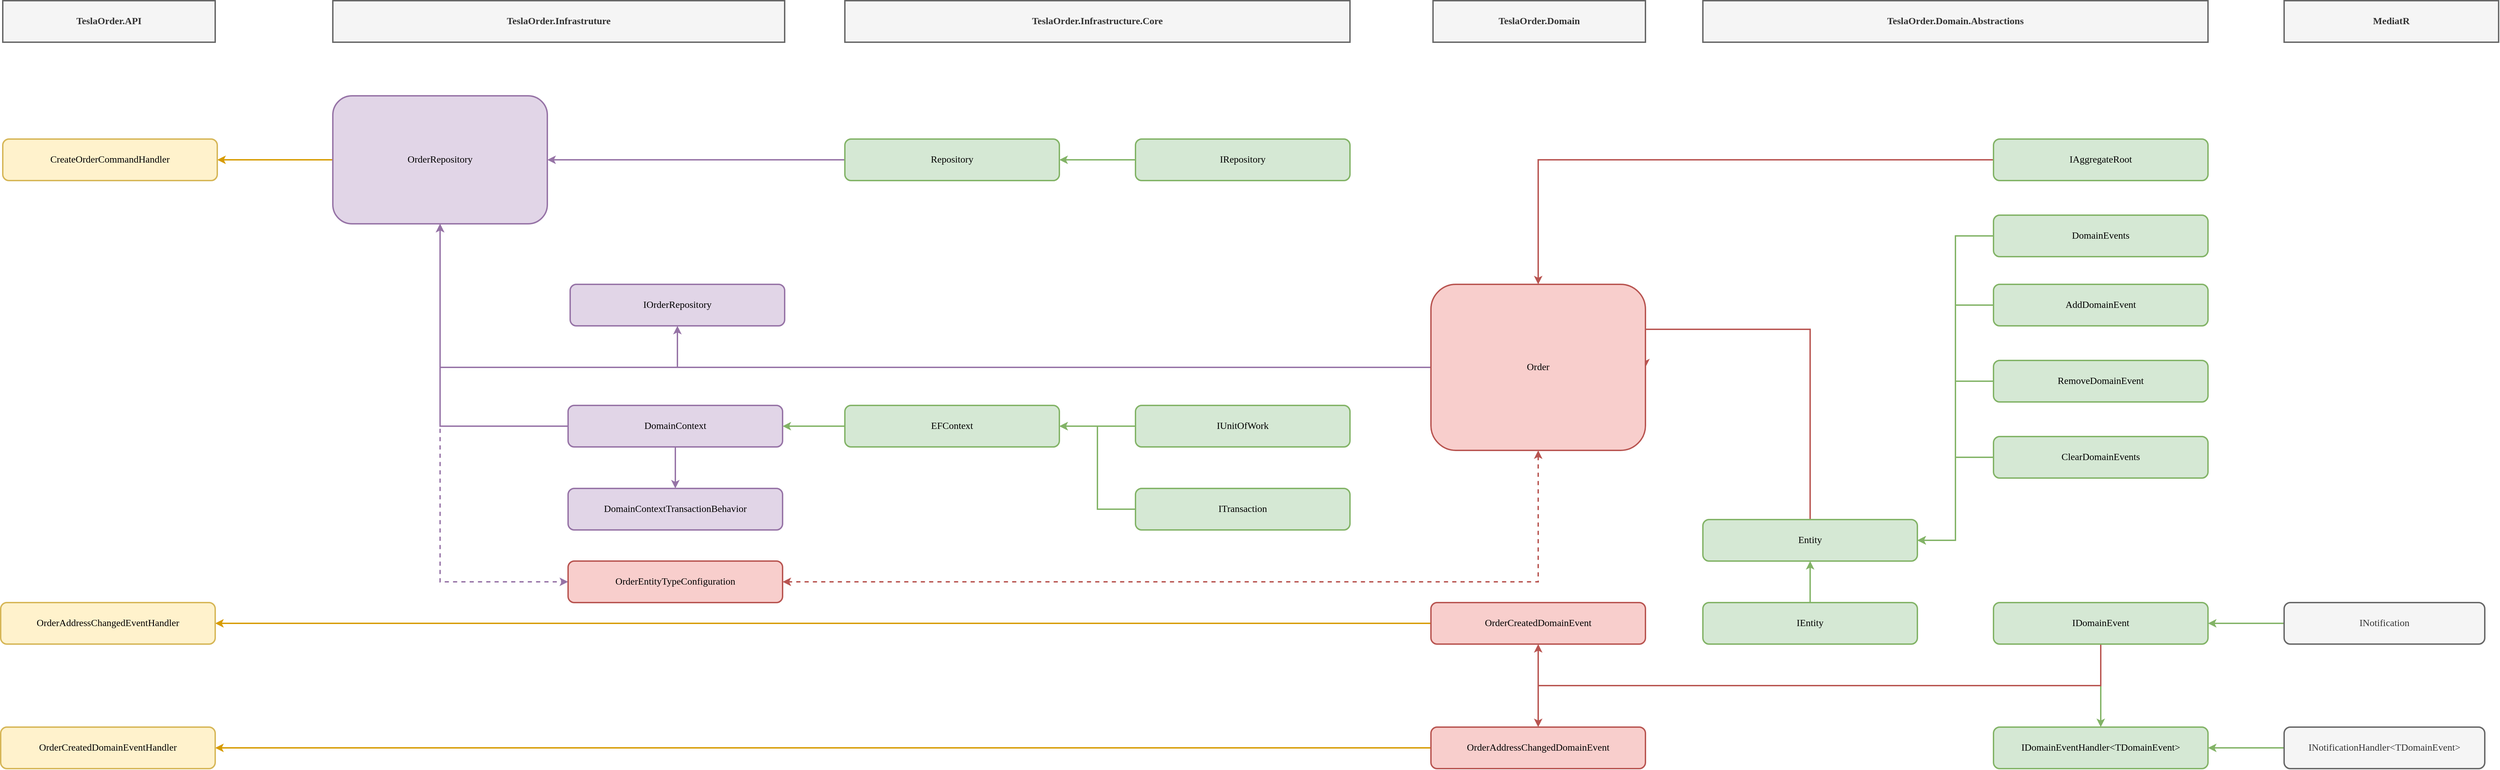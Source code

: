 <mxfile version="13.6.2" type="device"><diagram id="S7wt593ev0YBE1UQPrVN" name="第 1 页"><mxGraphModel dx="7183" dy="3387" grid="1" gridSize="10" guides="1" tooltips="1" connect="1" arrows="1" fold="1" page="1" pageScale="1" pageWidth="827" pageHeight="1169" math="0" shadow="0"><root><mxCell id="0"/><mxCell id="1" parent="0"/><mxCell id="G_D_6Yf05UdzXN2At01n-5" style="edgeStyle=orthogonalEdgeStyle;rounded=0;orthogonalLoop=1;jettySize=auto;html=1;entryX=0.5;entryY=0;entryDx=0;entryDy=0;strokeWidth=2;fontFamily=Comic Sans MS;fontSize=14;fillColor=#d5e8d4;strokeColor=#82b366;" parent="1" source="G_D_6Yf05UdzXN2At01n-1" target="G_D_6Yf05UdzXN2At01n-4" edge="1"><mxGeometry relative="1" as="geometry"/></mxCell><mxCell id="G_D_6Yf05UdzXN2At01n-24" style="edgeStyle=orthogonalEdgeStyle;rounded=0;orthogonalLoop=1;jettySize=auto;html=1;entryX=0.5;entryY=1;entryDx=0;entryDy=0;strokeWidth=2;fontFamily=Comic Sans MS;fontSize=14;fillColor=#f8cecc;strokeColor=#b85450;" parent="1" source="G_D_6Yf05UdzXN2At01n-1" target="G_D_6Yf05UdzXN2At01n-23" edge="1"><mxGeometry relative="1" as="geometry"><Array as="points"><mxPoint x="-255" y="-160"/><mxPoint x="-1068" y="-160"/></Array></mxGeometry></mxCell><mxCell id="G_D_6Yf05UdzXN2At01n-27" style="edgeStyle=orthogonalEdgeStyle;rounded=0;orthogonalLoop=1;jettySize=auto;html=1;entryX=0.5;entryY=0;entryDx=0;entryDy=0;strokeWidth=2;fontFamily=Comic Sans MS;fontSize=14;fillColor=#f8cecc;strokeColor=#b85450;" parent="1" source="G_D_6Yf05UdzXN2At01n-1" target="G_D_6Yf05UdzXN2At01n-26" edge="1"><mxGeometry relative="1" as="geometry"><Array as="points"><mxPoint x="-255" y="-160"/><mxPoint x="-1068" y="-160"/></Array></mxGeometry></mxCell><mxCell id="G_D_6Yf05UdzXN2At01n-1" value="IDomainEvent" style="rounded=1;whiteSpace=wrap;html=1;strokeWidth=2;fontFamily=Comic Sans MS;fontSize=14;fillColor=#d5e8d4;strokeColor=#82b366;" parent="1" vertex="1"><mxGeometry x="-410" y="-280" width="310" height="60" as="geometry"/></mxCell><mxCell id="G_D_6Yf05UdzXN2At01n-3" style="edgeStyle=orthogonalEdgeStyle;rounded=0;orthogonalLoop=1;jettySize=auto;html=1;entryX=1;entryY=0.5;entryDx=0;entryDy=0;strokeWidth=2;fontFamily=Comic Sans MS;fontSize=14;fillColor=#d5e8d4;strokeColor=#82b366;" parent="1" source="G_D_6Yf05UdzXN2At01n-2" target="G_D_6Yf05UdzXN2At01n-1" edge="1"><mxGeometry relative="1" as="geometry"/></mxCell><mxCell id="G_D_6Yf05UdzXN2At01n-2" value="INotification" style="rounded=1;whiteSpace=wrap;html=1;strokeWidth=2;fontFamily=Comic Sans MS;fontSize=14;fillColor=#f5f5f5;strokeColor=#666666;fontColor=#333333;" parent="1" vertex="1"><mxGeometry x="10" y="-280" width="290" height="60" as="geometry"/></mxCell><mxCell id="G_D_6Yf05UdzXN2At01n-4" value="IDomainEventHandler&amp;lt;TDomainEvent&amp;gt;" style="rounded=1;whiteSpace=wrap;html=1;strokeWidth=2;fontFamily=Comic Sans MS;fontSize=14;fillColor=#d5e8d4;strokeColor=#82b366;" parent="1" vertex="1"><mxGeometry x="-410" y="-100" width="310" height="60" as="geometry"/></mxCell><mxCell id="G_D_6Yf05UdzXN2At01n-7" style="edgeStyle=orthogonalEdgeStyle;rounded=0;orthogonalLoop=1;jettySize=auto;html=1;entryX=1;entryY=0.5;entryDx=0;entryDy=0;strokeWidth=2;fontFamily=Comic Sans MS;fontSize=14;fillColor=#d5e8d4;strokeColor=#82b366;" parent="1" source="G_D_6Yf05UdzXN2At01n-6" target="G_D_6Yf05UdzXN2At01n-4" edge="1"><mxGeometry relative="1" as="geometry"/></mxCell><mxCell id="G_D_6Yf05UdzXN2At01n-6" value="INotificationHandler&amp;lt;TDomainEvent&amp;gt;" style="rounded=1;whiteSpace=wrap;html=1;strokeWidth=2;fontFamily=Comic Sans MS;fontSize=14;fillColor=#f5f5f5;strokeColor=#666666;fontColor=#333333;" parent="1" vertex="1"><mxGeometry x="10" y="-100" width="290" height="60" as="geometry"/></mxCell><mxCell id="G_D_6Yf05UdzXN2At01n-10" value="" style="edgeStyle=orthogonalEdgeStyle;rounded=0;orthogonalLoop=1;jettySize=auto;html=1;strokeWidth=2;fontFamily=Comic Sans MS;fontSize=14;fillColor=#d5e8d4;strokeColor=#82b366;" parent="1" source="G_D_6Yf05UdzXN2At01n-8" target="G_D_6Yf05UdzXN2At01n-9" edge="1"><mxGeometry relative="1" as="geometry"/></mxCell><mxCell id="G_D_6Yf05UdzXN2At01n-8" value="IEntity" style="rounded=1;whiteSpace=wrap;html=1;strokeWidth=2;fontFamily=Comic Sans MS;fontSize=14;fillColor=#d5e8d4;strokeColor=#82b366;" parent="1" vertex="1"><mxGeometry x="-830" y="-280" width="310" height="60" as="geometry"/></mxCell><mxCell id="G_D_6Yf05UdzXN2At01n-34" style="edgeStyle=orthogonalEdgeStyle;rounded=0;orthogonalLoop=1;jettySize=auto;html=1;entryX=1;entryY=0.5;entryDx=0;entryDy=0;strokeWidth=2;fontFamily=Comic Sans MS;fontSize=14;fillColor=#f8cecc;strokeColor=#b85450;" parent="1" source="G_D_6Yf05UdzXN2At01n-9" target="G_D_6Yf05UdzXN2At01n-22" edge="1"><mxGeometry relative="1" as="geometry"><Array as="points"><mxPoint x="-675" y="-675"/></Array></mxGeometry></mxCell><mxCell id="G_D_6Yf05UdzXN2At01n-9" value="Entity" style="rounded=1;whiteSpace=wrap;html=1;strokeWidth=2;fontFamily=Comic Sans MS;fontSize=14;fillColor=#d5e8d4;strokeColor=#82b366;" parent="1" vertex="1"><mxGeometry x="-830" y="-400" width="310" height="60" as="geometry"/></mxCell><mxCell id="G_D_6Yf05UdzXN2At01n-17" style="edgeStyle=orthogonalEdgeStyle;rounded=0;orthogonalLoop=1;jettySize=auto;html=1;entryX=1;entryY=0.5;entryDx=0;entryDy=0;strokeWidth=2;fontFamily=Comic Sans MS;fontSize=14;fillColor=#d5e8d4;strokeColor=#82b366;" parent="1" source="G_D_6Yf05UdzXN2At01n-11" target="G_D_6Yf05UdzXN2At01n-9" edge="1"><mxGeometry relative="1" as="geometry"/></mxCell><mxCell id="G_D_6Yf05UdzXN2At01n-11" value="DomainEvents" style="rounded=1;whiteSpace=wrap;html=1;strokeWidth=2;fontFamily=Comic Sans MS;fontSize=14;fillColor=#d5e8d4;strokeColor=#82b366;" parent="1" vertex="1"><mxGeometry x="-410" y="-840" width="310" height="60" as="geometry"/></mxCell><mxCell id="G_D_6Yf05UdzXN2At01n-18" style="edgeStyle=orthogonalEdgeStyle;rounded=0;orthogonalLoop=1;jettySize=auto;html=1;entryX=1;entryY=0.5;entryDx=0;entryDy=0;strokeWidth=2;fontFamily=Comic Sans MS;fontSize=14;fillColor=#d5e8d4;strokeColor=#82b366;" parent="1" source="G_D_6Yf05UdzXN2At01n-12" target="G_D_6Yf05UdzXN2At01n-9" edge="1"><mxGeometry relative="1" as="geometry"/></mxCell><mxCell id="G_D_6Yf05UdzXN2At01n-12" value="AddDomainEvent" style="rounded=1;whiteSpace=wrap;html=1;strokeWidth=2;fontFamily=Comic Sans MS;fontSize=14;fillColor=#d5e8d4;strokeColor=#82b366;" parent="1" vertex="1"><mxGeometry x="-410" y="-740" width="310" height="60" as="geometry"/></mxCell><mxCell id="G_D_6Yf05UdzXN2At01n-19" style="edgeStyle=orthogonalEdgeStyle;rounded=0;orthogonalLoop=1;jettySize=auto;html=1;entryX=1;entryY=0.5;entryDx=0;entryDy=0;strokeWidth=2;fontFamily=Comic Sans MS;fontSize=14;fillColor=#d5e8d4;strokeColor=#82b366;" parent="1" source="G_D_6Yf05UdzXN2At01n-13" target="G_D_6Yf05UdzXN2At01n-9" edge="1"><mxGeometry relative="1" as="geometry"/></mxCell><mxCell id="G_D_6Yf05UdzXN2At01n-13" value="RemoveDomainEvent" style="rounded=1;whiteSpace=wrap;html=1;strokeWidth=2;fontFamily=Comic Sans MS;fontSize=14;fillColor=#d5e8d4;strokeColor=#82b366;" parent="1" vertex="1"><mxGeometry x="-410" y="-630" width="310" height="60" as="geometry"/></mxCell><mxCell id="G_D_6Yf05UdzXN2At01n-20" style="edgeStyle=orthogonalEdgeStyle;rounded=0;orthogonalLoop=1;jettySize=auto;html=1;entryX=1;entryY=0.5;entryDx=0;entryDy=0;strokeWidth=2;fontFamily=Comic Sans MS;fontSize=14;fillColor=#d5e8d4;strokeColor=#82b366;" parent="1" source="G_D_6Yf05UdzXN2At01n-14" target="G_D_6Yf05UdzXN2At01n-9" edge="1"><mxGeometry relative="1" as="geometry"/></mxCell><mxCell id="G_D_6Yf05UdzXN2At01n-14" value="ClearDomainEvents" style="rounded=1;whiteSpace=wrap;html=1;strokeWidth=2;fontFamily=Comic Sans MS;fontSize=14;fillColor=#d5e8d4;strokeColor=#82b366;" parent="1" vertex="1"><mxGeometry x="-410" y="-520" width="310" height="60" as="geometry"/></mxCell><mxCell id="G_D_6Yf05UdzXN2At01n-62" style="edgeStyle=orthogonalEdgeStyle;rounded=0;orthogonalLoop=1;jettySize=auto;html=1;entryX=0.5;entryY=1;entryDx=0;entryDy=0;exitX=0;exitY=0.5;exitDx=0;exitDy=0;strokeWidth=2;fontFamily=Comic Sans MS;fontSize=14;fillColor=#e1d5e7;strokeColor=#9673a6;" parent="1" source="G_D_6Yf05UdzXN2At01n-22" target="G_D_6Yf05UdzXN2At01n-54" edge="1"><mxGeometry relative="1" as="geometry"><Array as="points"><mxPoint x="-2655" y="-620"/></Array></mxGeometry></mxCell><mxCell id="G_D_6Yf05UdzXN2At01n-73" style="edgeStyle=orthogonalEdgeStyle;rounded=0;orthogonalLoop=1;jettySize=auto;html=1;entryX=0.5;entryY=1;entryDx=0;entryDy=0;strokeWidth=2;fontFamily=Comic Sans MS;fontSize=14;fillColor=#e1d5e7;strokeColor=#9673a6;" parent="1" source="G_D_6Yf05UdzXN2At01n-22" target="G_D_6Yf05UdzXN2At01n-53" edge="1"><mxGeometry relative="1" as="geometry"/></mxCell><mxCell id="G_D_6Yf05UdzXN2At01n-75" style="edgeStyle=orthogonalEdgeStyle;rounded=0;orthogonalLoop=1;jettySize=auto;html=1;entryX=1;entryY=0.5;entryDx=0;entryDy=0;strokeWidth=2;fontFamily=Comic Sans MS;fontSize=14;dashed=1;fillColor=#f8cecc;strokeColor=#b85450;startArrow=classic;startFill=1;" parent="1" source="G_D_6Yf05UdzXN2At01n-22" target="G_D_6Yf05UdzXN2At01n-74" edge="1"><mxGeometry relative="1" as="geometry"><Array as="points"><mxPoint x="-1068" y="-310"/></Array></mxGeometry></mxCell><mxCell id="G_D_6Yf05UdzXN2At01n-22" value="Order" style="rounded=1;whiteSpace=wrap;html=1;strokeWidth=2;fontFamily=Comic Sans MS;fontSize=14;fillColor=#f8cecc;strokeColor=#b85450;" parent="1" vertex="1"><mxGeometry x="-1223" y="-740" width="310" height="240" as="geometry"/></mxCell><mxCell id="G_D_6Yf05UdzXN2At01n-31" value="" style="edgeStyle=orthogonalEdgeStyle;rounded=0;orthogonalLoop=1;jettySize=auto;html=1;strokeWidth=2;fontFamily=Comic Sans MS;fontSize=14;fillColor=#ffe6cc;strokeColor=#d79b00;" parent="1" source="G_D_6Yf05UdzXN2At01n-23" target="G_D_6Yf05UdzXN2At01n-30" edge="1"><mxGeometry relative="1" as="geometry"/></mxCell><mxCell id="G_D_6Yf05UdzXN2At01n-23" value="OrderCreatedDomainEvent" style="rounded=1;whiteSpace=wrap;html=1;strokeWidth=2;fontFamily=Comic Sans MS;fontSize=14;fillColor=#f8cecc;strokeColor=#b85450;" parent="1" vertex="1"><mxGeometry x="-1223" y="-280" width="310" height="60" as="geometry"/></mxCell><mxCell id="G_D_6Yf05UdzXN2At01n-29" value="" style="edgeStyle=orthogonalEdgeStyle;rounded=0;orthogonalLoop=1;jettySize=auto;html=1;strokeWidth=2;fontFamily=Comic Sans MS;fontSize=14;fillColor=#ffe6cc;strokeColor=#d79b00;" parent="1" source="G_D_6Yf05UdzXN2At01n-26" target="G_D_6Yf05UdzXN2At01n-28" edge="1"><mxGeometry relative="1" as="geometry"/></mxCell><mxCell id="G_D_6Yf05UdzXN2At01n-26" value="OrderAddressChangedDomainEvent" style="rounded=1;whiteSpace=wrap;html=1;strokeWidth=2;fontFamily=Comic Sans MS;fontSize=14;fillColor=#f8cecc;strokeColor=#b85450;" parent="1" vertex="1"><mxGeometry x="-1223" y="-100" width="310" height="60" as="geometry"/></mxCell><mxCell id="G_D_6Yf05UdzXN2At01n-28" value="OrderCreatedDomainEventHandler" style="rounded=1;whiteSpace=wrap;html=1;strokeWidth=2;fontFamily=Comic Sans MS;fontSize=14;fillColor=#fff2cc;strokeColor=#d6b656;" parent="1" vertex="1"><mxGeometry x="-3290" y="-100" width="310" height="60" as="geometry"/></mxCell><mxCell id="G_D_6Yf05UdzXN2At01n-30" value="OrderAddressChangedEventHandler" style="rounded=1;whiteSpace=wrap;html=1;strokeWidth=2;fontFamily=Comic Sans MS;fontSize=14;fillColor=#fff2cc;strokeColor=#d6b656;" parent="1" vertex="1"><mxGeometry x="-3290" y="-280" width="310" height="60" as="geometry"/></mxCell><mxCell id="G_D_6Yf05UdzXN2At01n-35" style="edgeStyle=orthogonalEdgeStyle;rounded=0;orthogonalLoop=1;jettySize=auto;html=1;strokeWidth=2;fontFamily=Comic Sans MS;fontSize=14;fillColor=#f8cecc;strokeColor=#b85450;" parent="1" source="G_D_6Yf05UdzXN2At01n-33" target="G_D_6Yf05UdzXN2At01n-22" edge="1"><mxGeometry relative="1" as="geometry"/></mxCell><mxCell id="G_D_6Yf05UdzXN2At01n-33" value="IAggregateRoot" style="rounded=1;whiteSpace=wrap;html=1;strokeWidth=2;fontFamily=Comic Sans MS;fontSize=14;fillColor=#d5e8d4;strokeColor=#82b366;" parent="1" vertex="1"><mxGeometry x="-410" y="-950" width="310" height="60" as="geometry"/></mxCell><mxCell id="G_D_6Yf05UdzXN2At01n-38" value="TeslaOrder.Domain.Abstractions" style="rounded=0;whiteSpace=wrap;html=1;strokeWidth=2;fontFamily=Comic Sans MS;fontSize=14;fillColor=#f5f5f5;strokeColor=#666666;fontColor=#333333;fontStyle=1" parent="1" vertex="1"><mxGeometry x="-830" y="-1150" width="730" height="60" as="geometry"/></mxCell><mxCell id="G_D_6Yf05UdzXN2At01n-39" value="MediatR" style="rounded=0;whiteSpace=wrap;html=1;strokeWidth=2;fontFamily=Comic Sans MS;fontSize=14;fillColor=#f5f5f5;strokeColor=#666666;fontColor=#333333;fontStyle=1" parent="1" vertex="1"><mxGeometry x="10" y="-1150" width="310" height="60" as="geometry"/></mxCell><mxCell id="G_D_6Yf05UdzXN2At01n-40" value="TeslaOrder.Domain" style="rounded=0;whiteSpace=wrap;html=1;strokeWidth=2;fontFamily=Comic Sans MS;fontSize=14;fillColor=#f5f5f5;strokeColor=#666666;fontColor=#333333;fontStyle=1" parent="1" vertex="1"><mxGeometry x="-1220" y="-1150" width="307" height="60" as="geometry"/></mxCell><mxCell id="G_D_6Yf05UdzXN2At01n-43" value="TeslaOrder.API" style="rounded=0;whiteSpace=wrap;html=1;strokeWidth=2;fontFamily=Comic Sans MS;fontSize=14;fillColor=#f5f5f5;strokeColor=#666666;fontColor=#333333;fontStyle=1" parent="1" vertex="1"><mxGeometry x="-3287" y="-1150" width="307" height="60" as="geometry"/></mxCell><mxCell id="G_D_6Yf05UdzXN2At01n-58" style="edgeStyle=orthogonalEdgeStyle;rounded=0;orthogonalLoop=1;jettySize=auto;html=1;entryX=0.5;entryY=1;entryDx=0;entryDy=0;strokeWidth=2;fontFamily=Comic Sans MS;fontSize=14;fillColor=#e1d5e7;strokeColor=#9673a6;" parent="1" source="G_D_6Yf05UdzXN2At01n-44" target="G_D_6Yf05UdzXN2At01n-54" edge="1"><mxGeometry relative="1" as="geometry"/></mxCell><mxCell id="G_D_6Yf05UdzXN2At01n-66" style="edgeStyle=orthogonalEdgeStyle;rounded=0;orthogonalLoop=1;jettySize=auto;html=1;entryX=0.5;entryY=0;entryDx=0;entryDy=0;strokeWidth=2;fontFamily=Comic Sans MS;fontSize=14;fillColor=#e1d5e7;strokeColor=#9673a6;" parent="1" source="G_D_6Yf05UdzXN2At01n-44" target="G_D_6Yf05UdzXN2At01n-56" edge="1"><mxGeometry relative="1" as="geometry"/></mxCell><mxCell id="G_D_6Yf05UdzXN2At01n-44" value="DomainContext" style="rounded=1;whiteSpace=wrap;html=1;strokeWidth=2;fontFamily=Comic Sans MS;fontSize=14;fillColor=#e1d5e7;strokeColor=#9673a6;" parent="1" vertex="1"><mxGeometry x="-2470" y="-565" width="310" height="60" as="geometry"/></mxCell><mxCell id="G_D_6Yf05UdzXN2At01n-55" style="edgeStyle=orthogonalEdgeStyle;rounded=0;orthogonalLoop=1;jettySize=auto;html=1;entryX=1;entryY=0.5;entryDx=0;entryDy=0;strokeWidth=2;fontFamily=Comic Sans MS;fontSize=14;fillColor=#d5e8d4;strokeColor=#82b366;" parent="1" source="G_D_6Yf05UdzXN2At01n-45" target="G_D_6Yf05UdzXN2At01n-44" edge="1"><mxGeometry relative="1" as="geometry"/></mxCell><mxCell id="G_D_6Yf05UdzXN2At01n-45" value="EFContext" style="rounded=1;whiteSpace=wrap;html=1;strokeWidth=2;fontFamily=Comic Sans MS;fontSize=14;fillColor=#d5e8d4;strokeColor=#82b366;" parent="1" vertex="1"><mxGeometry x="-2070" y="-565" width="310" height="60" as="geometry"/></mxCell><mxCell id="G_D_6Yf05UdzXN2At01n-48" style="edgeStyle=orthogonalEdgeStyle;rounded=0;orthogonalLoop=1;jettySize=auto;html=1;entryX=1;entryY=0.5;entryDx=0;entryDy=0;strokeWidth=2;fontFamily=Comic Sans MS;fontSize=14;fillColor=#d5e8d4;strokeColor=#82b366;" parent="1" source="G_D_6Yf05UdzXN2At01n-46" target="G_D_6Yf05UdzXN2At01n-45" edge="1"><mxGeometry relative="1" as="geometry"/></mxCell><mxCell id="G_D_6Yf05UdzXN2At01n-46" value="IUnitOfWork" style="rounded=1;whiteSpace=wrap;html=1;strokeWidth=2;fontFamily=Comic Sans MS;fontSize=14;fillColor=#d5e8d4;strokeColor=#82b366;" parent="1" vertex="1"><mxGeometry x="-1650" y="-565" width="310" height="60" as="geometry"/></mxCell><mxCell id="G_D_6Yf05UdzXN2At01n-49" style="edgeStyle=orthogonalEdgeStyle;rounded=0;orthogonalLoop=1;jettySize=auto;html=1;entryX=1;entryY=0.5;entryDx=0;entryDy=0;strokeWidth=2;fontFamily=Comic Sans MS;fontSize=14;fillColor=#d5e8d4;strokeColor=#82b366;" parent="1" source="G_D_6Yf05UdzXN2At01n-47" target="G_D_6Yf05UdzXN2At01n-45" edge="1"><mxGeometry relative="1" as="geometry"/></mxCell><mxCell id="G_D_6Yf05UdzXN2At01n-47" value="ITransaction" style="rounded=1;whiteSpace=wrap;html=1;strokeWidth=2;fontFamily=Comic Sans MS;fontSize=14;fillColor=#d5e8d4;strokeColor=#82b366;" parent="1" vertex="1"><mxGeometry x="-1650" y="-445" width="310" height="60" as="geometry"/></mxCell><mxCell id="G_D_6Yf05UdzXN2At01n-52" style="edgeStyle=orthogonalEdgeStyle;rounded=0;orthogonalLoop=1;jettySize=auto;html=1;entryX=1;entryY=0.5;entryDx=0;entryDy=0;strokeWidth=2;fontFamily=Comic Sans MS;fontSize=14;fillColor=#d5e8d4;strokeColor=#82b366;" parent="1" source="G_D_6Yf05UdzXN2At01n-50" target="G_D_6Yf05UdzXN2At01n-51" edge="1"><mxGeometry relative="1" as="geometry"/></mxCell><mxCell id="G_D_6Yf05UdzXN2At01n-50" value="IRepository" style="rounded=1;whiteSpace=wrap;html=1;strokeWidth=2;fontFamily=Comic Sans MS;fontSize=14;fillColor=#d5e8d4;strokeColor=#82b366;" parent="1" vertex="1"><mxGeometry x="-1650" y="-950" width="310" height="60" as="geometry"/></mxCell><mxCell id="G_D_6Yf05UdzXN2At01n-71" style="edgeStyle=orthogonalEdgeStyle;rounded=0;orthogonalLoop=1;jettySize=auto;html=1;strokeWidth=2;fontFamily=Comic Sans MS;fontSize=14;fillColor=#e1d5e7;strokeColor=#9673a6;" parent="1" source="G_D_6Yf05UdzXN2At01n-51" target="G_D_6Yf05UdzXN2At01n-54" edge="1"><mxGeometry relative="1" as="geometry"/></mxCell><mxCell id="G_D_6Yf05UdzXN2At01n-51" value="Repository" style="rounded=1;whiteSpace=wrap;html=1;strokeWidth=2;fontFamily=Comic Sans MS;fontSize=14;fillColor=#d5e8d4;strokeColor=#82b366;" parent="1" vertex="1"><mxGeometry x="-2070" y="-950" width="310" height="60" as="geometry"/></mxCell><mxCell id="G_D_6Yf05UdzXN2At01n-78" style="edgeStyle=orthogonalEdgeStyle;rounded=0;orthogonalLoop=1;jettySize=auto;html=1;entryX=1;entryY=0.5;entryDx=0;entryDy=0;strokeWidth=2;fontFamily=Comic Sans MS;fontSize=14;fillColor=#ffe6cc;strokeColor=#d79b00;" parent="1" source="G_D_6Yf05UdzXN2At01n-54" target="G_D_6Yf05UdzXN2At01n-77" edge="1"><mxGeometry relative="1" as="geometry"/></mxCell><mxCell id="G_D_6Yf05UdzXN2At01n-79" style="edgeStyle=orthogonalEdgeStyle;rounded=0;orthogonalLoop=1;jettySize=auto;html=1;entryX=0;entryY=0.5;entryDx=0;entryDy=0;strokeWidth=2;fontFamily=Comic Sans MS;fontSize=14;fillColor=#e1d5e7;strokeColor=#9673a6;dashed=1;startArrow=classic;startFill=1;" parent="1" source="G_D_6Yf05UdzXN2At01n-54" target="G_D_6Yf05UdzXN2At01n-74" edge="1"><mxGeometry relative="1" as="geometry"><Array as="points"><mxPoint x="-2655" y="-310"/></Array></mxGeometry></mxCell><mxCell id="G_D_6Yf05UdzXN2At01n-54" value="OrderRepository" style="rounded=1;whiteSpace=wrap;html=1;strokeWidth=2;fontFamily=Comic Sans MS;fontSize=14;fillColor=#e1d5e7;strokeColor=#9673a6;" parent="1" vertex="1"><mxGeometry x="-2810" y="-1012.5" width="310" height="185" as="geometry"/></mxCell><mxCell id="G_D_6Yf05UdzXN2At01n-56" value="DomainContextTransactionBehavior" style="rounded=1;whiteSpace=wrap;html=1;strokeWidth=2;fontFamily=Comic Sans MS;fontSize=14;fillColor=#e1d5e7;strokeColor=#9673a6;" parent="1" vertex="1"><mxGeometry x="-2470" y="-445" width="310" height="60" as="geometry"/></mxCell><mxCell id="G_D_6Yf05UdzXN2At01n-67" value="TeslaOrder.Infrastructure.Core" style="rounded=0;whiteSpace=wrap;html=1;strokeWidth=2;fontFamily=Comic Sans MS;fontSize=14;fillColor=#f5f5f5;strokeColor=#666666;fontColor=#333333;fontStyle=1" parent="1" vertex="1"><mxGeometry x="-2070" y="-1150" width="730" height="60" as="geometry"/></mxCell><mxCell id="G_D_6Yf05UdzXN2At01n-68" value="TeslaOrder.Infrastruture" style="rounded=0;whiteSpace=wrap;html=1;strokeWidth=2;fontFamily=Comic Sans MS;fontSize=14;fillColor=#f5f5f5;strokeColor=#666666;fontColor=#333333;fontStyle=1" parent="1" vertex="1"><mxGeometry x="-2810" y="-1150" width="653" height="60" as="geometry"/></mxCell><mxCell id="G_D_6Yf05UdzXN2At01n-53" value="IOrderRepository" style="rounded=1;whiteSpace=wrap;html=1;strokeWidth=2;fontFamily=Comic Sans MS;fontSize=14;fillColor=#e1d5e7;strokeColor=#9673a6;" parent="1" vertex="1"><mxGeometry x="-2467" y="-740" width="310" height="60" as="geometry"/></mxCell><mxCell id="G_D_6Yf05UdzXN2At01n-74" value="OrderEntityTypeConfiguration" style="rounded=1;whiteSpace=wrap;html=1;strokeWidth=2;fontFamily=Comic Sans MS;fontSize=14;fillColor=#f8cecc;strokeColor=#b85450;" parent="1" vertex="1"><mxGeometry x="-2470" y="-340" width="310" height="60" as="geometry"/></mxCell><mxCell id="G_D_6Yf05UdzXN2At01n-77" value="CreateOrderCommandHandler" style="rounded=1;whiteSpace=wrap;html=1;strokeWidth=2;fontFamily=Comic Sans MS;fontSize=14;fillColor=#fff2cc;strokeColor=#d6b656;" parent="1" vertex="1"><mxGeometry x="-3287" y="-950" width="310" height="60" as="geometry"/></mxCell></root></mxGraphModel></diagram></mxfile>